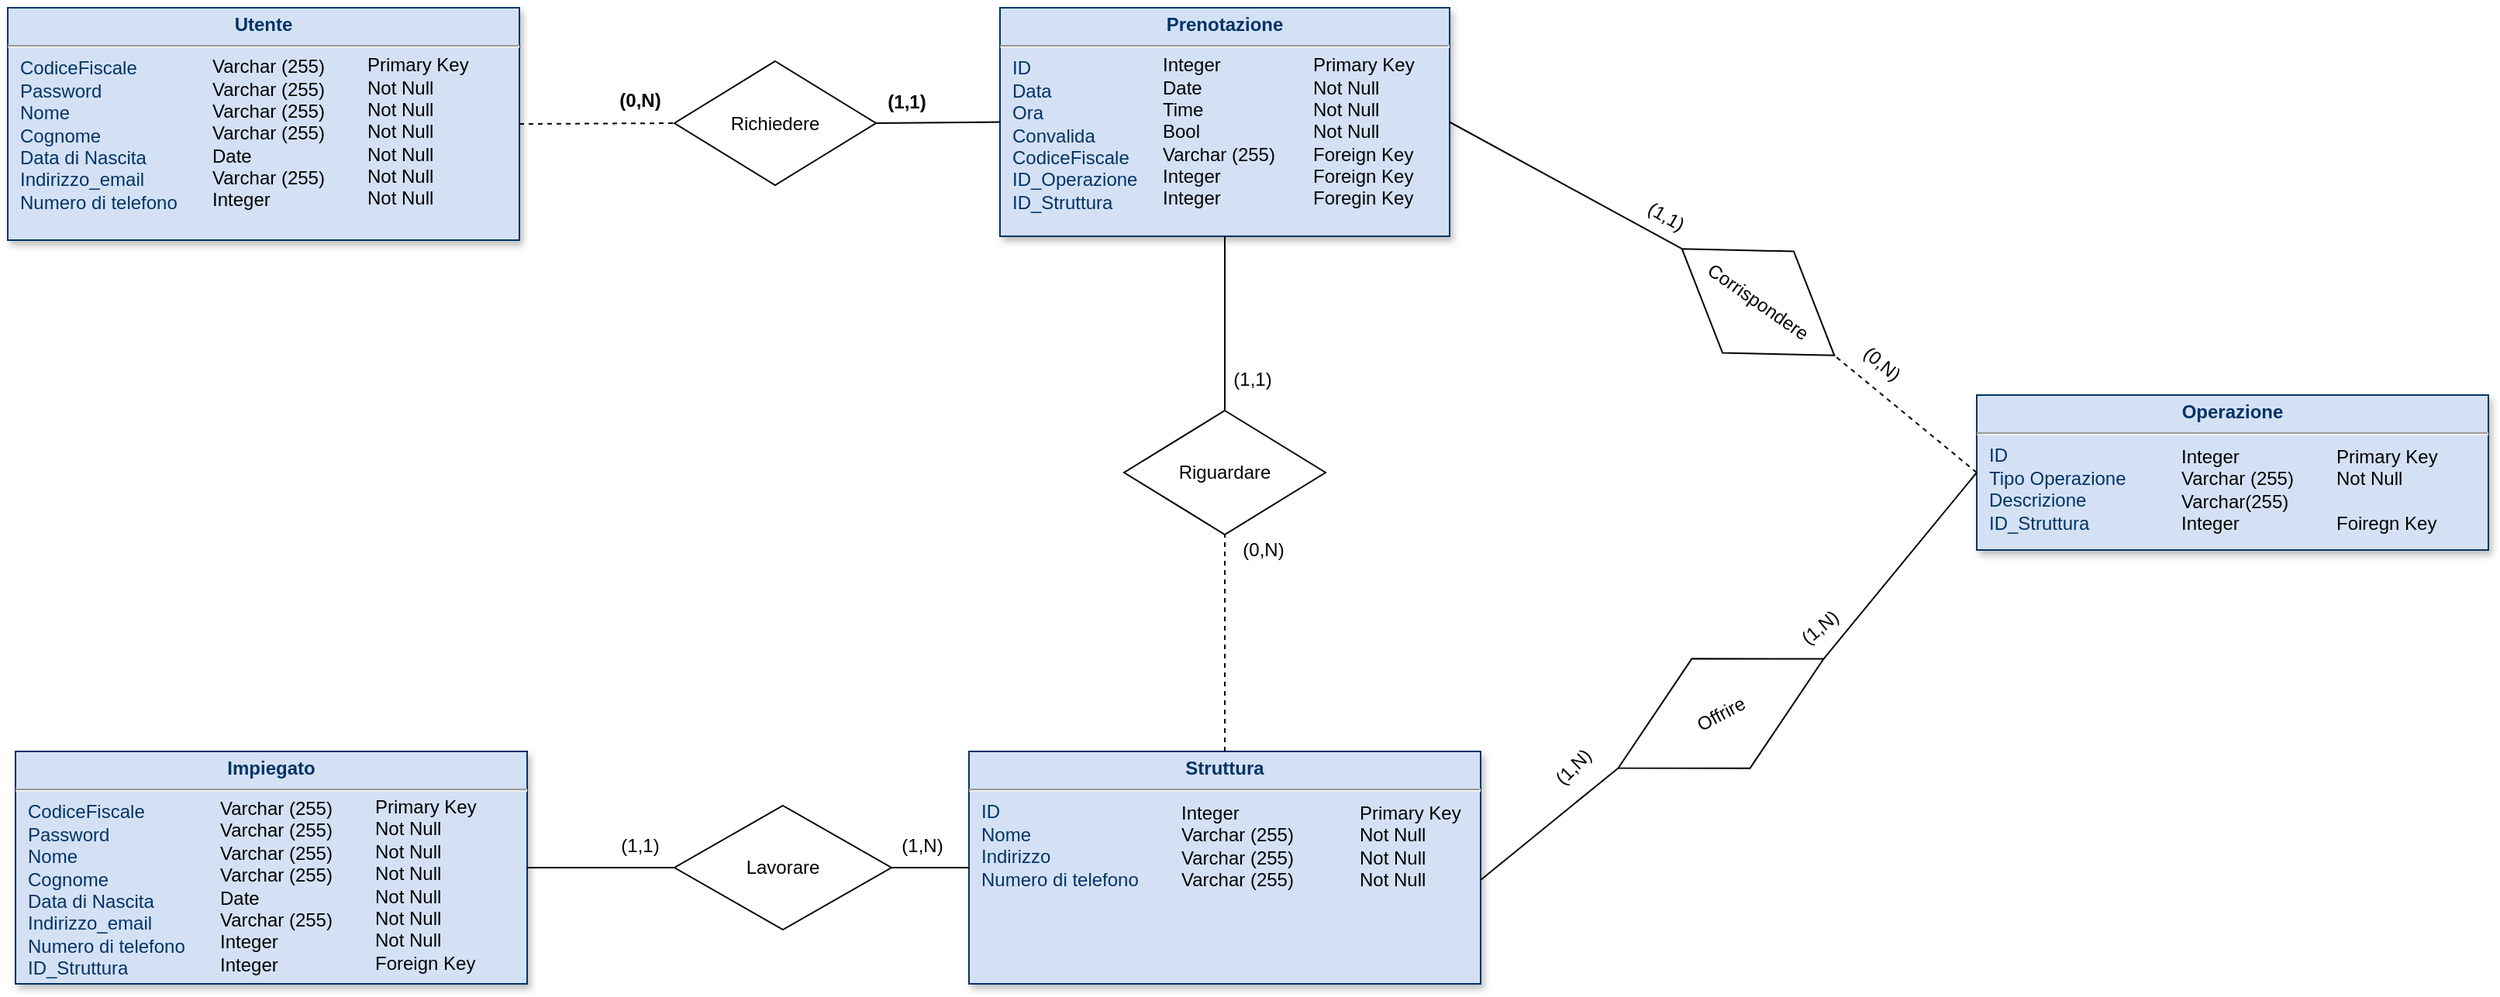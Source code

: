 <mxfile version="13.9.5" type="device"><diagram name="Page-1" id="efa7a0a1-bf9b-a30e-e6df-94a7791c09e9"><mxGraphModel dx="1740" dy="1310" grid="1" gridSize="10" guides="1" tooltips="1" connect="1" arrows="1" fold="1" page="1" pageScale="1" pageWidth="826" pageHeight="1169" background="#ffffff" math="0" shadow="0"><root><mxCell id="0"/><mxCell id="1" parent="0"/><mxCell id="20" value="&lt;p style=&quot;margin: 4px 0px 0px ; text-align: center&quot;&gt;&lt;b&gt;Prenotazione&lt;/b&gt;&lt;/p&gt;&lt;hr&gt;&lt;p style=&quot;margin: 0px ; margin-left: 8px&quot;&gt;ID&lt;/p&gt;&lt;p style=&quot;margin: 0px ; margin-left: 8px&quot;&gt;Data&lt;/p&gt;&lt;p style=&quot;margin: 0px ; margin-left: 8px&quot;&gt;Ora&lt;/p&gt;&lt;p style=&quot;margin: 0px ; margin-left: 8px&quot;&gt;Convalida&lt;/p&gt;&lt;p style=&quot;margin: 0px ; margin-left: 8px&quot;&gt;CodiceFiscale&lt;/p&gt;&lt;p style=&quot;margin: 0px ; margin-left: 8px&quot;&gt;ID_Operazione&lt;/p&gt;&lt;p style=&quot;margin: 0px ; margin-left: 8px&quot;&gt;ID_Struttura&lt;/p&gt;" style="verticalAlign=top;align=left;overflow=fill;fontSize=12;fontFamily=Helvetica;html=1;strokeColor=#003366;shadow=1;fillColor=#D4E1F5;fontColor=#003366" parent="1" vertex="1"><mxGeometry x="750" y="150" width="290" height="147.5" as="geometry"/></mxCell><mxCell id="iF1Satnm5P8hY6PcfvGE-114" value="Integer&lt;br&gt;Date&lt;br&gt;Time&lt;br&gt;Bool&lt;br&gt;Varchar (255)&lt;br&gt;Integer&lt;br&gt;Integer" style="rounded=0;whiteSpace=wrap;html=1;fillColor=none;align=left;strokeColor=none;" vertex="1" parent="1"><mxGeometry x="853" y="184.5" width="80" height="90" as="geometry"/></mxCell><mxCell id="iF1Satnm5P8hY6PcfvGE-115" value="Primary Key&lt;br&gt;Not Null&lt;br&gt;Not Null&lt;br&gt;Not Null&lt;br&gt;Foreign Key&lt;br&gt;Foreign Key&lt;br&gt;Foregin Key" style="rounded=0;whiteSpace=wrap;html=1;fillColor=none;align=left;strokeColor=none;" vertex="1" parent="1"><mxGeometry x="950" y="184.5" width="80" height="90" as="geometry"/></mxCell><mxCell id="iF1Satnm5P8hY6PcfvGE-119" value="&lt;p style=&quot;margin: 4px 0px 0px ; text-align: center&quot;&gt;&lt;b&gt;Utente&lt;/b&gt;&lt;/p&gt;&lt;hr&gt;&lt;p style=&quot;margin: 0px ; margin-left: 8px&quot;&gt;CodiceFiscale&lt;/p&gt;&lt;p style=&quot;margin: 0px ; margin-left: 8px&quot;&gt;Password&lt;/p&gt;&lt;p style=&quot;margin: 0px ; margin-left: 8px&quot;&gt;Nome&lt;/p&gt;&lt;p style=&quot;margin: 0px ; margin-left: 8px&quot;&gt;Cognome&lt;/p&gt;&lt;p style=&quot;margin: 0px ; margin-left: 8px&quot;&gt;Data di Nascita&lt;/p&gt;&lt;p style=&quot;margin: 0px ; margin-left: 8px&quot;&gt;Indirizzo_email&lt;/p&gt;&lt;p style=&quot;margin: 0px ; margin-left: 8px&quot;&gt;Numero di telefono&lt;/p&gt;" style="verticalAlign=top;align=left;overflow=fill;fontSize=12;fontFamily=Helvetica;html=1;strokeColor=#003366;shadow=1;fillColor=#D4E1F5;fontColor=#003366" vertex="1" parent="1"><mxGeometry x="110" y="150" width="330" height="150" as="geometry"/></mxCell><mxCell id="iF1Satnm5P8hY6PcfvGE-120" value="Varchar (255)&lt;br&gt;Varchar (255)&lt;br&gt;Varchar (255)&lt;br&gt;Varchar (255)&lt;br&gt;Date&lt;br&gt;Varchar (255)&lt;br&gt;Integer" style="rounded=0;whiteSpace=wrap;html=1;fillColor=none;align=left;strokeColor=none;" vertex="1" parent="1"><mxGeometry x="240" y="186" width="80" height="90" as="geometry"/></mxCell><mxCell id="iF1Satnm5P8hY6PcfvGE-121" value="Primary Key&lt;br&gt;Not Null&lt;br&gt;Not Null&lt;br&gt;Not Null&lt;br&gt;Not Null&lt;br&gt;Not Null&lt;br&gt;Not Null" style="rounded=0;whiteSpace=wrap;html=1;fillColor=none;align=left;strokeColor=none;" vertex="1" parent="1"><mxGeometry x="340" y="184.5" width="80" height="90" as="geometry"/></mxCell><mxCell id="iF1Satnm5P8hY6PcfvGE-122" value="" style="rhombus;whiteSpace=wrap;html=1;fillColor=none;" vertex="1" parent="1"><mxGeometry x="540" y="184.5" width="130" height="80" as="geometry"/></mxCell><mxCell id="iF1Satnm5P8hY6PcfvGE-123" value="Richiedere" style="text;html=1;strokeColor=none;fillColor=none;align=center;verticalAlign=middle;whiteSpace=wrap;rounded=0;" vertex="1" parent="1"><mxGeometry x="585" y="214.5" width="40" height="20" as="geometry"/></mxCell><mxCell id="iF1Satnm5P8hY6PcfvGE-124" value="" style="endArrow=none;html=1;exitX=1;exitY=0.5;exitDx=0;exitDy=0;entryX=0;entryY=0.5;entryDx=0;entryDy=0;dashed=1;" edge="1" parent="1" source="iF1Satnm5P8hY6PcfvGE-119" target="iF1Satnm5P8hY6PcfvGE-122"><mxGeometry width="50" height="50" relative="1" as="geometry"><mxPoint x="530" y="200" as="sourcePoint"/><mxPoint x="580" y="150" as="targetPoint"/></mxGeometry></mxCell><mxCell id="iF1Satnm5P8hY6PcfvGE-125" value="" style="endArrow=none;html=1;exitX=1;exitY=0.5;exitDx=0;exitDy=0;entryX=0;entryY=0.5;entryDx=0;entryDy=0;" edge="1" parent="1" source="iF1Satnm5P8hY6PcfvGE-122" target="20"><mxGeometry width="50" height="50" relative="1" as="geometry"><mxPoint x="530" y="200" as="sourcePoint"/><mxPoint x="580" y="150" as="targetPoint"/></mxGeometry></mxCell><mxCell id="iF1Satnm5P8hY6PcfvGE-126" value="&lt;b&gt;(0,N)&lt;/b&gt;" style="text;html=1;strokeColor=none;fillColor=none;align=center;verticalAlign=middle;whiteSpace=wrap;rounded=0;" vertex="1" parent="1"><mxGeometry x="498" y="200" width="40" height="20" as="geometry"/></mxCell><mxCell id="iF1Satnm5P8hY6PcfvGE-127" value="&lt;b&gt;(1,1)&lt;/b&gt;" style="text;html=1;strokeColor=none;fillColor=none;align=center;verticalAlign=middle;whiteSpace=wrap;rounded=0;" vertex="1" parent="1"><mxGeometry x="670" y="201" width="40" height="20" as="geometry"/></mxCell><mxCell id="iF1Satnm5P8hY6PcfvGE-129" value="&lt;p style=&quot;margin: 4px 0px 0px ; text-align: center&quot;&gt;&lt;b&gt;Impiegato&lt;/b&gt;&lt;/p&gt;&lt;hr&gt;&lt;p style=&quot;margin: 0px ; margin-left: 8px&quot;&gt;CodiceFiscale&lt;/p&gt;&lt;p style=&quot;margin: 0px ; margin-left: 8px&quot;&gt;Password&lt;/p&gt;&lt;p style=&quot;margin: 0px ; margin-left: 8px&quot;&gt;Nome&lt;/p&gt;&lt;p style=&quot;margin: 0px ; margin-left: 8px&quot;&gt;Cognome&lt;/p&gt;&lt;p style=&quot;margin: 0px ; margin-left: 8px&quot;&gt;Data di Nascita&lt;/p&gt;&lt;p style=&quot;margin: 0px ; margin-left: 8px&quot;&gt;Indirizzo_email&lt;/p&gt;&lt;p style=&quot;margin: 0px ; margin-left: 8px&quot;&gt;Numero di telefono&lt;/p&gt;&lt;p style=&quot;margin: 0px ; margin-left: 8px&quot;&gt;ID_Struttura&lt;/p&gt;" style="verticalAlign=top;align=left;overflow=fill;fontSize=12;fontFamily=Helvetica;html=1;strokeColor=#003366;shadow=1;fillColor=#D4E1F5;fontColor=#003366" vertex="1" parent="1"><mxGeometry x="115" y="630" width="330" height="150" as="geometry"/></mxCell><mxCell id="iF1Satnm5P8hY6PcfvGE-130" value="Varchar (255)&lt;br&gt;Varchar (255)&lt;br&gt;Varchar (255)&lt;br&gt;Varchar (255)&lt;br&gt;Date&lt;br&gt;Varchar (255)&lt;br&gt;Integer&lt;br&gt;Integer" style="rounded=0;whiteSpace=wrap;html=1;fillColor=none;align=left;strokeColor=none;" vertex="1" parent="1"><mxGeometry x="245" y="672" width="80" height="90" as="geometry"/></mxCell><mxCell id="iF1Satnm5P8hY6PcfvGE-131" value="Primary Key&lt;br&gt;Not Null&lt;br&gt;Not Null&lt;br&gt;Not Null&lt;br&gt;Not Null&lt;br&gt;Not Null&lt;br&gt;Not Null&lt;br&gt;Foreign Key" style="rounded=0;whiteSpace=wrap;html=1;fillColor=none;align=left;strokeColor=none;" vertex="1" parent="1"><mxGeometry x="345" y="668.5" width="80" height="95.5" as="geometry"/></mxCell><mxCell id="iF1Satnm5P8hY6PcfvGE-132" value="&lt;p style=&quot;margin: 4px 0px 0px ; text-align: center&quot;&gt;&lt;b&gt;Struttura&lt;/b&gt;&lt;/p&gt;&lt;hr&gt;&lt;p style=&quot;margin: 0px ; margin-left: 8px&quot;&gt;ID&lt;/p&gt;&lt;p style=&quot;margin: 0px ; margin-left: 8px&quot;&gt;Nome&lt;/p&gt;&lt;p style=&quot;margin: 0px ; margin-left: 8px&quot;&gt;Indirizzo&lt;/p&gt;&lt;p style=&quot;margin: 0px ; margin-left: 8px&quot;&gt;Numero di telefono&lt;/p&gt;&lt;p style=&quot;margin: 0px ; margin-left: 8px&quot;&gt;&lt;br&gt;&lt;/p&gt;" style="verticalAlign=top;align=left;overflow=fill;fontSize=12;fontFamily=Helvetica;html=1;strokeColor=#003366;shadow=1;fillColor=#D4E1F5;fontColor=#003366" vertex="1" parent="1"><mxGeometry x="730" y="630" width="330" height="150" as="geometry"/></mxCell><mxCell id="iF1Satnm5P8hY6PcfvGE-133" value="Integer&lt;br&gt;Varchar (255)&lt;br&gt;Varchar (255)&lt;br&gt;Varchar (255)" style="rounded=0;whiteSpace=wrap;html=1;fillColor=none;align=left;strokeColor=none;" vertex="1" parent="1"><mxGeometry x="865" y="646" width="80" height="90" as="geometry"/></mxCell><mxCell id="iF1Satnm5P8hY6PcfvGE-134" value="Primary Key&lt;br&gt;Not Null&lt;br&gt;Not Null&lt;br&gt;Not Null&lt;br&gt;" style="rounded=0;whiteSpace=wrap;html=1;fillColor=none;align=left;strokeColor=none;" vertex="1" parent="1"><mxGeometry x="980" y="645.5" width="80" height="90" as="geometry"/></mxCell><mxCell id="iF1Satnm5P8hY6PcfvGE-135" value="Lavorare" style="rhombus;whiteSpace=wrap;html=1;fillColor=none;" vertex="1" parent="1"><mxGeometry x="540" y="665" width="140" height="80" as="geometry"/></mxCell><mxCell id="iF1Satnm5P8hY6PcfvGE-136" value="" style="endArrow=none;html=1;exitX=1;exitY=0.5;exitDx=0;exitDy=0;entryX=0;entryY=0.5;entryDx=0;entryDy=0;" edge="1" parent="1" source="iF1Satnm5P8hY6PcfvGE-129" target="iF1Satnm5P8hY6PcfvGE-135"><mxGeometry width="50" height="50" relative="1" as="geometry"><mxPoint x="600" y="640" as="sourcePoint"/><mxPoint x="530" y="730" as="targetPoint"/></mxGeometry></mxCell><mxCell id="iF1Satnm5P8hY6PcfvGE-137" value="" style="endArrow=none;html=1;exitX=1;exitY=0.5;exitDx=0;exitDy=0;entryX=0;entryY=0.5;entryDx=0;entryDy=0;" edge="1" parent="1" source="iF1Satnm5P8hY6PcfvGE-135" target="iF1Satnm5P8hY6PcfvGE-132"><mxGeometry width="50" height="50" relative="1" as="geometry"><mxPoint x="600" y="640" as="sourcePoint"/><mxPoint x="650" y="590" as="targetPoint"/></mxGeometry></mxCell><mxCell id="iF1Satnm5P8hY6PcfvGE-138" value="(1,1)" style="text;html=1;strokeColor=none;fillColor=none;align=center;verticalAlign=middle;whiteSpace=wrap;rounded=0;" vertex="1" parent="1"><mxGeometry x="498" y="681" width="40" height="20" as="geometry"/></mxCell><mxCell id="iF1Satnm5P8hY6PcfvGE-139" value="(1,N)" style="text;html=1;strokeColor=none;fillColor=none;align=center;verticalAlign=middle;whiteSpace=wrap;rounded=0;" vertex="1" parent="1"><mxGeometry x="680" y="681" width="40" height="20" as="geometry"/></mxCell><mxCell id="iF1Satnm5P8hY6PcfvGE-140" value="Riguardare" style="rhombus;whiteSpace=wrap;html=1;fillColor=none;" vertex="1" parent="1"><mxGeometry x="830" y="410" width="130" height="80" as="geometry"/></mxCell><mxCell id="iF1Satnm5P8hY6PcfvGE-141" value="" style="endArrow=none;html=1;entryX=0.5;entryY=1;entryDx=0;entryDy=0;exitX=0.5;exitY=0;exitDx=0;exitDy=0;" edge="1" parent="1" source="iF1Satnm5P8hY6PcfvGE-140" target="20"><mxGeometry width="50" height="50" relative="1" as="geometry"><mxPoint x="790" y="500" as="sourcePoint"/><mxPoint x="840" y="450" as="targetPoint"/></mxGeometry></mxCell><mxCell id="iF1Satnm5P8hY6PcfvGE-142" value="" style="endArrow=none;html=1;entryX=0.5;entryY=1;entryDx=0;entryDy=0;exitX=0.5;exitY=0;exitDx=0;exitDy=0;dashed=1;" edge="1" parent="1" source="iF1Satnm5P8hY6PcfvGE-132" target="iF1Satnm5P8hY6PcfvGE-140"><mxGeometry width="50" height="50" relative="1" as="geometry"><mxPoint x="790" y="500" as="sourcePoint"/><mxPoint x="840" y="450" as="targetPoint"/></mxGeometry></mxCell><mxCell id="iF1Satnm5P8hY6PcfvGE-143" value="(1,1)" style="text;html=1;strokeColor=none;fillColor=none;align=center;verticalAlign=middle;whiteSpace=wrap;rounded=0;" vertex="1" parent="1"><mxGeometry x="893" y="380" width="40" height="20" as="geometry"/></mxCell><mxCell id="iF1Satnm5P8hY6PcfvGE-144" value="(0,N)" style="text;html=1;strokeColor=none;fillColor=none;align=center;verticalAlign=middle;whiteSpace=wrap;rounded=0;" vertex="1" parent="1"><mxGeometry x="900" y="490" width="40" height="20" as="geometry"/></mxCell><mxCell id="iF1Satnm5P8hY6PcfvGE-145" value="&lt;p style=&quot;margin: 4px 0px 0px ; text-align: center&quot;&gt;&lt;b&gt;Operazione&lt;/b&gt;&lt;/p&gt;&lt;hr&gt;&lt;p style=&quot;margin: 0px ; margin-left: 8px&quot;&gt;ID&lt;/p&gt;&lt;p style=&quot;margin: 0px ; margin-left: 8px&quot;&gt;Tipo Operazione&lt;/p&gt;&lt;p style=&quot;margin: 0px ; margin-left: 8px&quot;&gt;Descrizione&lt;/p&gt;&lt;p style=&quot;margin: 0px ; margin-left: 8px&quot;&gt;ID_Struttura&lt;/p&gt;" style="verticalAlign=top;align=left;overflow=fill;fontSize=12;fontFamily=Helvetica;html=1;strokeColor=#003366;shadow=1;fillColor=#D4E1F5;fontColor=#003366" vertex="1" parent="1"><mxGeometry x="1380" y="400" width="330" height="100" as="geometry"/></mxCell><mxCell id="iF1Satnm5P8hY6PcfvGE-146" value="Integer&lt;br&gt;Varchar (255)&lt;br&gt;Varchar(255)&lt;br&gt;Integer" style="rounded=0;whiteSpace=wrap;html=1;fillColor=none;align=left;strokeColor=none;" vertex="1" parent="1"><mxGeometry x="1510" y="416" width="80" height="90" as="geometry"/></mxCell><mxCell id="iF1Satnm5P8hY6PcfvGE-147" value="Primary Key&lt;br&gt;Not Null&lt;br&gt;&lt;br&gt;Foiregn Key" style="rounded=0;whiteSpace=wrap;html=1;fillColor=none;align=left;strokeColor=none;" vertex="1" parent="1"><mxGeometry x="1610" y="416" width="80" height="90" as="geometry"/></mxCell><mxCell id="iF1Satnm5P8hY6PcfvGE-148" value="Corrispondere" style="rhombus;whiteSpace=wrap;html=1;fillColor=none;rotation=35;" vertex="1" parent="1"><mxGeometry x="1179" y="300" width="120" height="80" as="geometry"/></mxCell><mxCell id="iF1Satnm5P8hY6PcfvGE-149" value="" style="endArrow=none;html=1;dashed=1;entryX=1;entryY=0.5;entryDx=0;entryDy=0;exitX=0;exitY=0.5;exitDx=0;exitDy=0;" edge="1" parent="1" source="iF1Satnm5P8hY6PcfvGE-145" target="iF1Satnm5P8hY6PcfvGE-148"><mxGeometry width="50" height="50" relative="1" as="geometry"><mxPoint x="1170" y="470" as="sourcePoint"/><mxPoint x="1220" y="420" as="targetPoint"/></mxGeometry></mxCell><mxCell id="iF1Satnm5P8hY6PcfvGE-150" value="" style="endArrow=none;html=1;entryX=1;entryY=0.5;entryDx=0;entryDy=0;exitX=0;exitY=0.5;exitDx=0;exitDy=0;" edge="1" parent="1" source="iF1Satnm5P8hY6PcfvGE-148" target="20"><mxGeometry width="50" height="50" relative="1" as="geometry"><mxPoint x="1170" y="470" as="sourcePoint"/><mxPoint x="1220" y="420" as="targetPoint"/></mxGeometry></mxCell><mxCell id="iF1Satnm5P8hY6PcfvGE-151" value="(1,1)" style="text;html=1;strokeColor=none;fillColor=none;align=center;verticalAlign=middle;whiteSpace=wrap;rounded=0;rotation=30;" vertex="1" parent="1"><mxGeometry x="1160" y="274.5" width="40" height="20" as="geometry"/></mxCell><mxCell id="iF1Satnm5P8hY6PcfvGE-152" value="(0,N)" style="text;html=1;strokeColor=none;fillColor=none;align=center;verticalAlign=middle;whiteSpace=wrap;rounded=0;rotation=40;" vertex="1" parent="1"><mxGeometry x="1299" y="370" width="40" height="20" as="geometry"/></mxCell><mxCell id="iF1Satnm5P8hY6PcfvGE-153" value="Offrire" style="rhombus;whiteSpace=wrap;html=1;fillColor=none;rotation=-28;" vertex="1" parent="1"><mxGeometry x="1140" y="565.5" width="150" height="80" as="geometry"/></mxCell><mxCell id="iF1Satnm5P8hY6PcfvGE-154" value="" style="endArrow=none;html=1;exitX=1;exitY=0.75;exitDx=0;exitDy=0;entryX=0;entryY=0.5;entryDx=0;entryDy=0;" edge="1" parent="1" source="iF1Satnm5P8hY6PcfvGE-134" target="iF1Satnm5P8hY6PcfvGE-153"><mxGeometry width="50" height="50" relative="1" as="geometry"><mxPoint x="1190" y="680" as="sourcePoint"/><mxPoint x="1170" y="660" as="targetPoint"/></mxGeometry></mxCell><mxCell id="iF1Satnm5P8hY6PcfvGE-155" value="" style="endArrow=none;html=1;exitX=1;exitY=0.5;exitDx=0;exitDy=0;entryX=0;entryY=0.5;entryDx=0;entryDy=0;" edge="1" parent="1" source="iF1Satnm5P8hY6PcfvGE-153" target="iF1Satnm5P8hY6PcfvGE-145"><mxGeometry width="50" height="50" relative="1" as="geometry"><mxPoint x="1190" y="640" as="sourcePoint"/><mxPoint x="1240" y="590" as="targetPoint"/></mxGeometry></mxCell><mxCell id="iF1Satnm5P8hY6PcfvGE-156" value="(1,N)" style="text;html=1;strokeColor=none;fillColor=none;align=center;verticalAlign=middle;whiteSpace=wrap;rounded=0;rotation=-40;" vertex="1" parent="1"><mxGeometry x="1259" y="540" width="40" height="20" as="geometry"/></mxCell><mxCell id="iF1Satnm5P8hY6PcfvGE-157" value="(1,N)" style="text;html=1;strokeColor=none;fillColor=none;align=center;verticalAlign=middle;whiteSpace=wrap;rounded=0;rotation=-45;" vertex="1" parent="1"><mxGeometry x="1100" y="630" width="40" height="20" as="geometry"/></mxCell></root></mxGraphModel></diagram></mxfile>